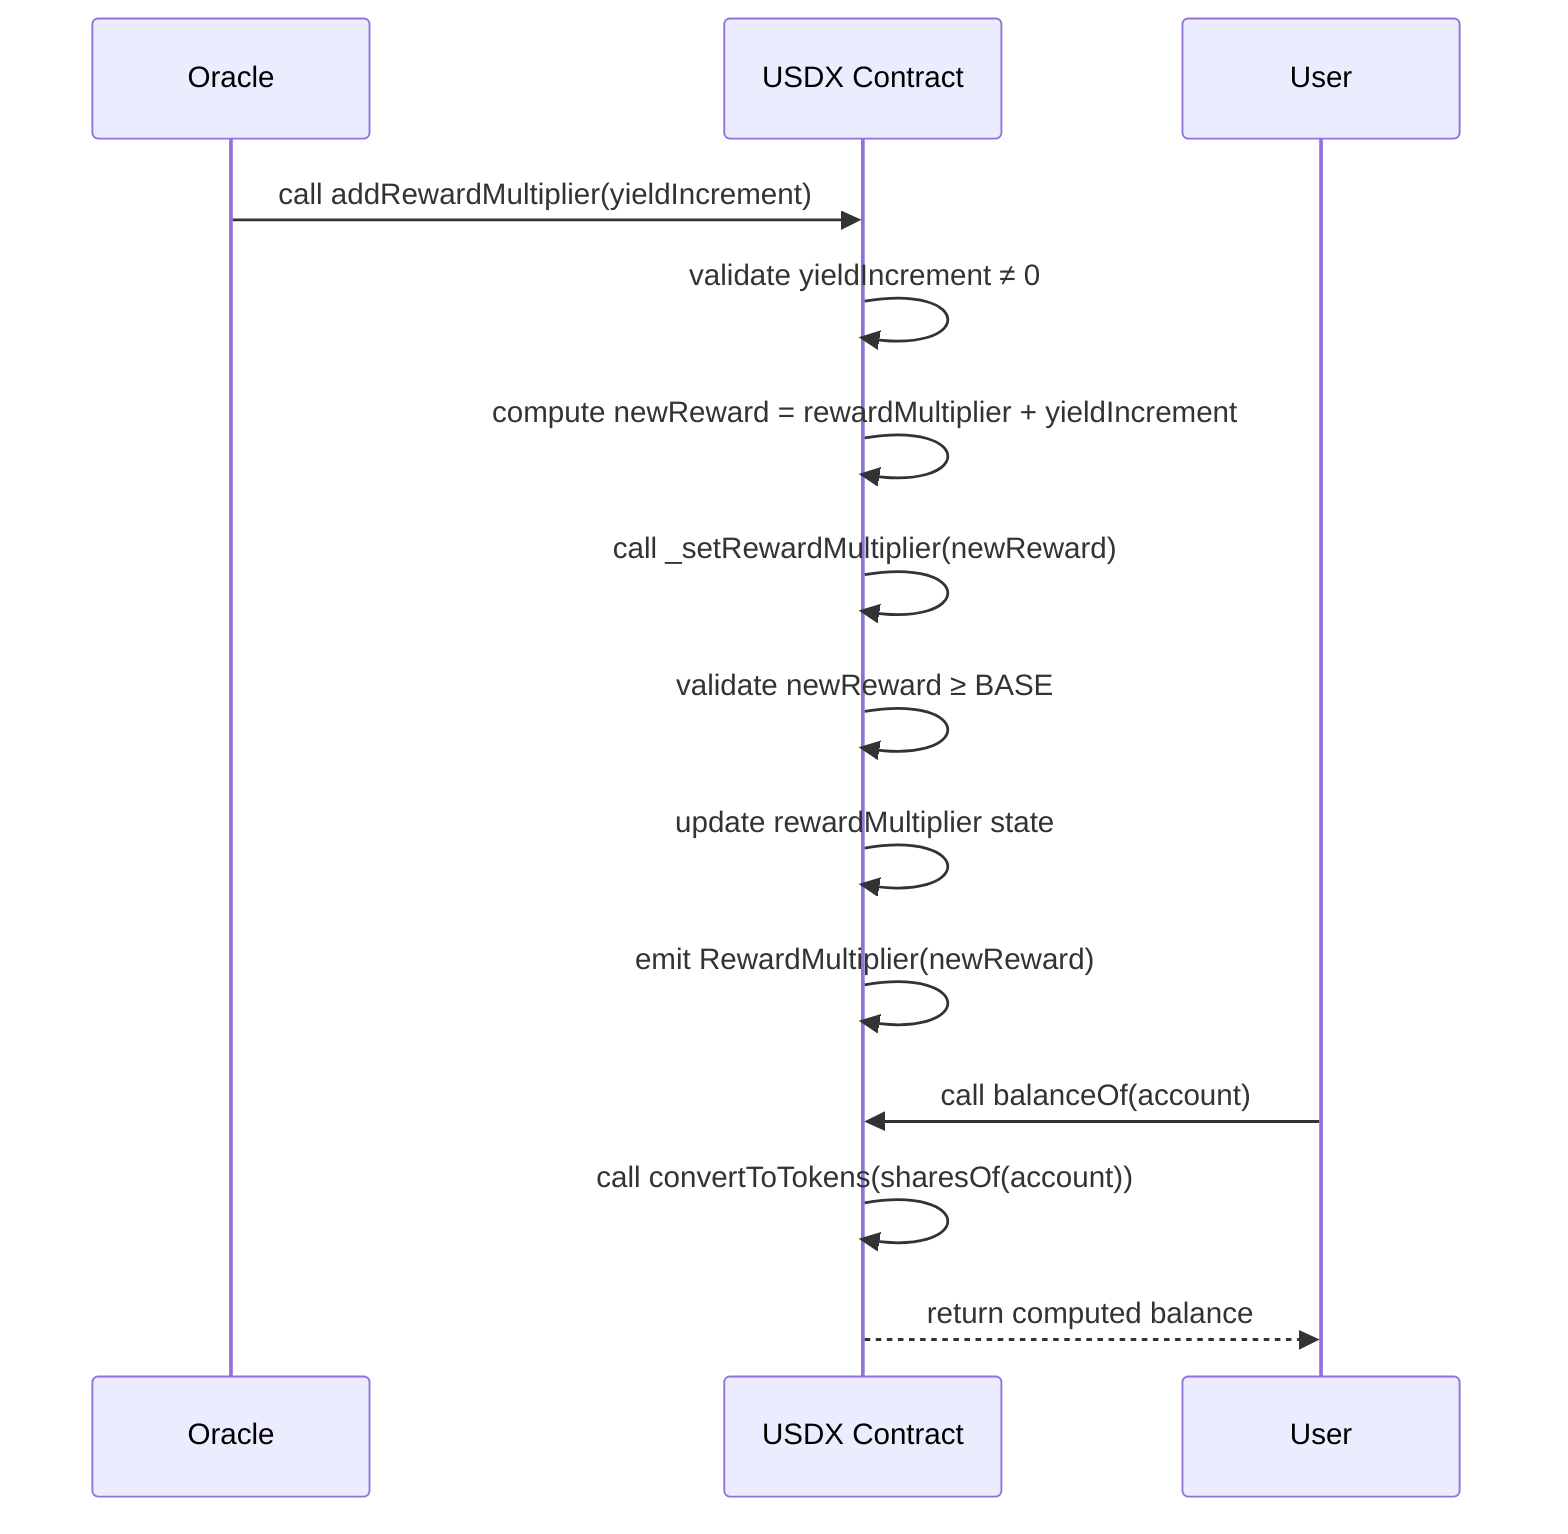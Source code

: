 sequenceDiagram
    participant O as Oracle
    participant C as USDX Contract
    participant U as User

    O->>C: call addRewardMultiplier(yieldIncrement)
    C->>C: validate yieldIncrement ≠ 0
    C->>C: compute newReward = rewardMultiplier + yieldIncrement
    C->>C: call _setRewardMultiplier(newReward)
    C->>C: validate newReward ≥ BASE
    C->>C: update rewardMultiplier state
    C->>C: emit RewardMultiplier(newReward)
    U->>C: call balanceOf(account)
    C->>C: call convertToTokens(sharesOf(account))
    C-->>U: return computed balance